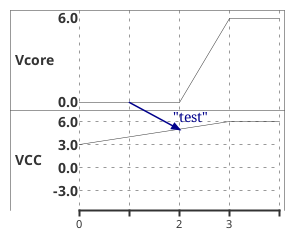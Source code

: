{
  "sha1": "ms8j29n5qcwqjqf2kux7feo4q5tqlr2",
  "insertion": {
    "when": "2024-06-03T18:59:35.595Z",
    "url": "https://forum.plantuml.net/11288/mixed-signal-timing-diagram?show=11369#c11369",
    "user": "plantuml@gmail.com"
  }
}
@startuml
analog "Vcore" as VDD
analog "VCC" between -4.5 and 6.5 as VCC
VCC ticks num on multiple 3

@0
VDD is 0
VCC is 3
@2
VDD is 0
@3
VDD is 6
VCC is 6
VDD@1 -> VCC@2 : "test"
@enduml
